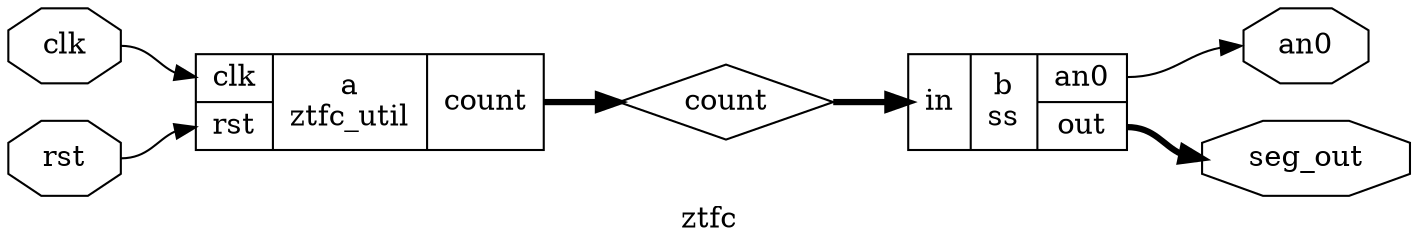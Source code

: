 digraph "ztfc" {
label="ztfc";
rankdir="LR";
remincross=true;
n1 [ shape=diamond, label="count", color="black", fontcolor="black" ];
n2 [ shape=octagon, label="an0", color="black", fontcolor="black" ];
n3 [ shape=octagon, label="seg_out", color="black", fontcolor="black" ];
n4 [ shape=octagon, label="rst", color="black", fontcolor="black" ];
n5 [ shape=octagon, label="clk", color="black", fontcolor="black" ];
c8 [ shape=record, label="{{<p6> in}|b\nss|{<p2> an0|<p7> out}}",  ];
c9 [ shape=record, label="{{<p5> clk|<p4> rst}|a\nztfc_util|{<p1> count}}",  ];
c9:p1:e -> n1:w [color="black", fontcolor="black", style="setlinewidth(3)", label=""];
n1:e -> c8:p6:w [color="black", fontcolor="black", style="setlinewidth(3)", label=""];
c8:p2:e -> n2:w [color="black", fontcolor="black", label=""];
c8:p7:e -> n3:w [color="black", fontcolor="black", style="setlinewidth(3)", label=""];
n4:e -> c9:p4:w [color="black", fontcolor="black", label=""];
n5:e -> c9:p5:w [color="black", fontcolor="black", label=""];
}
